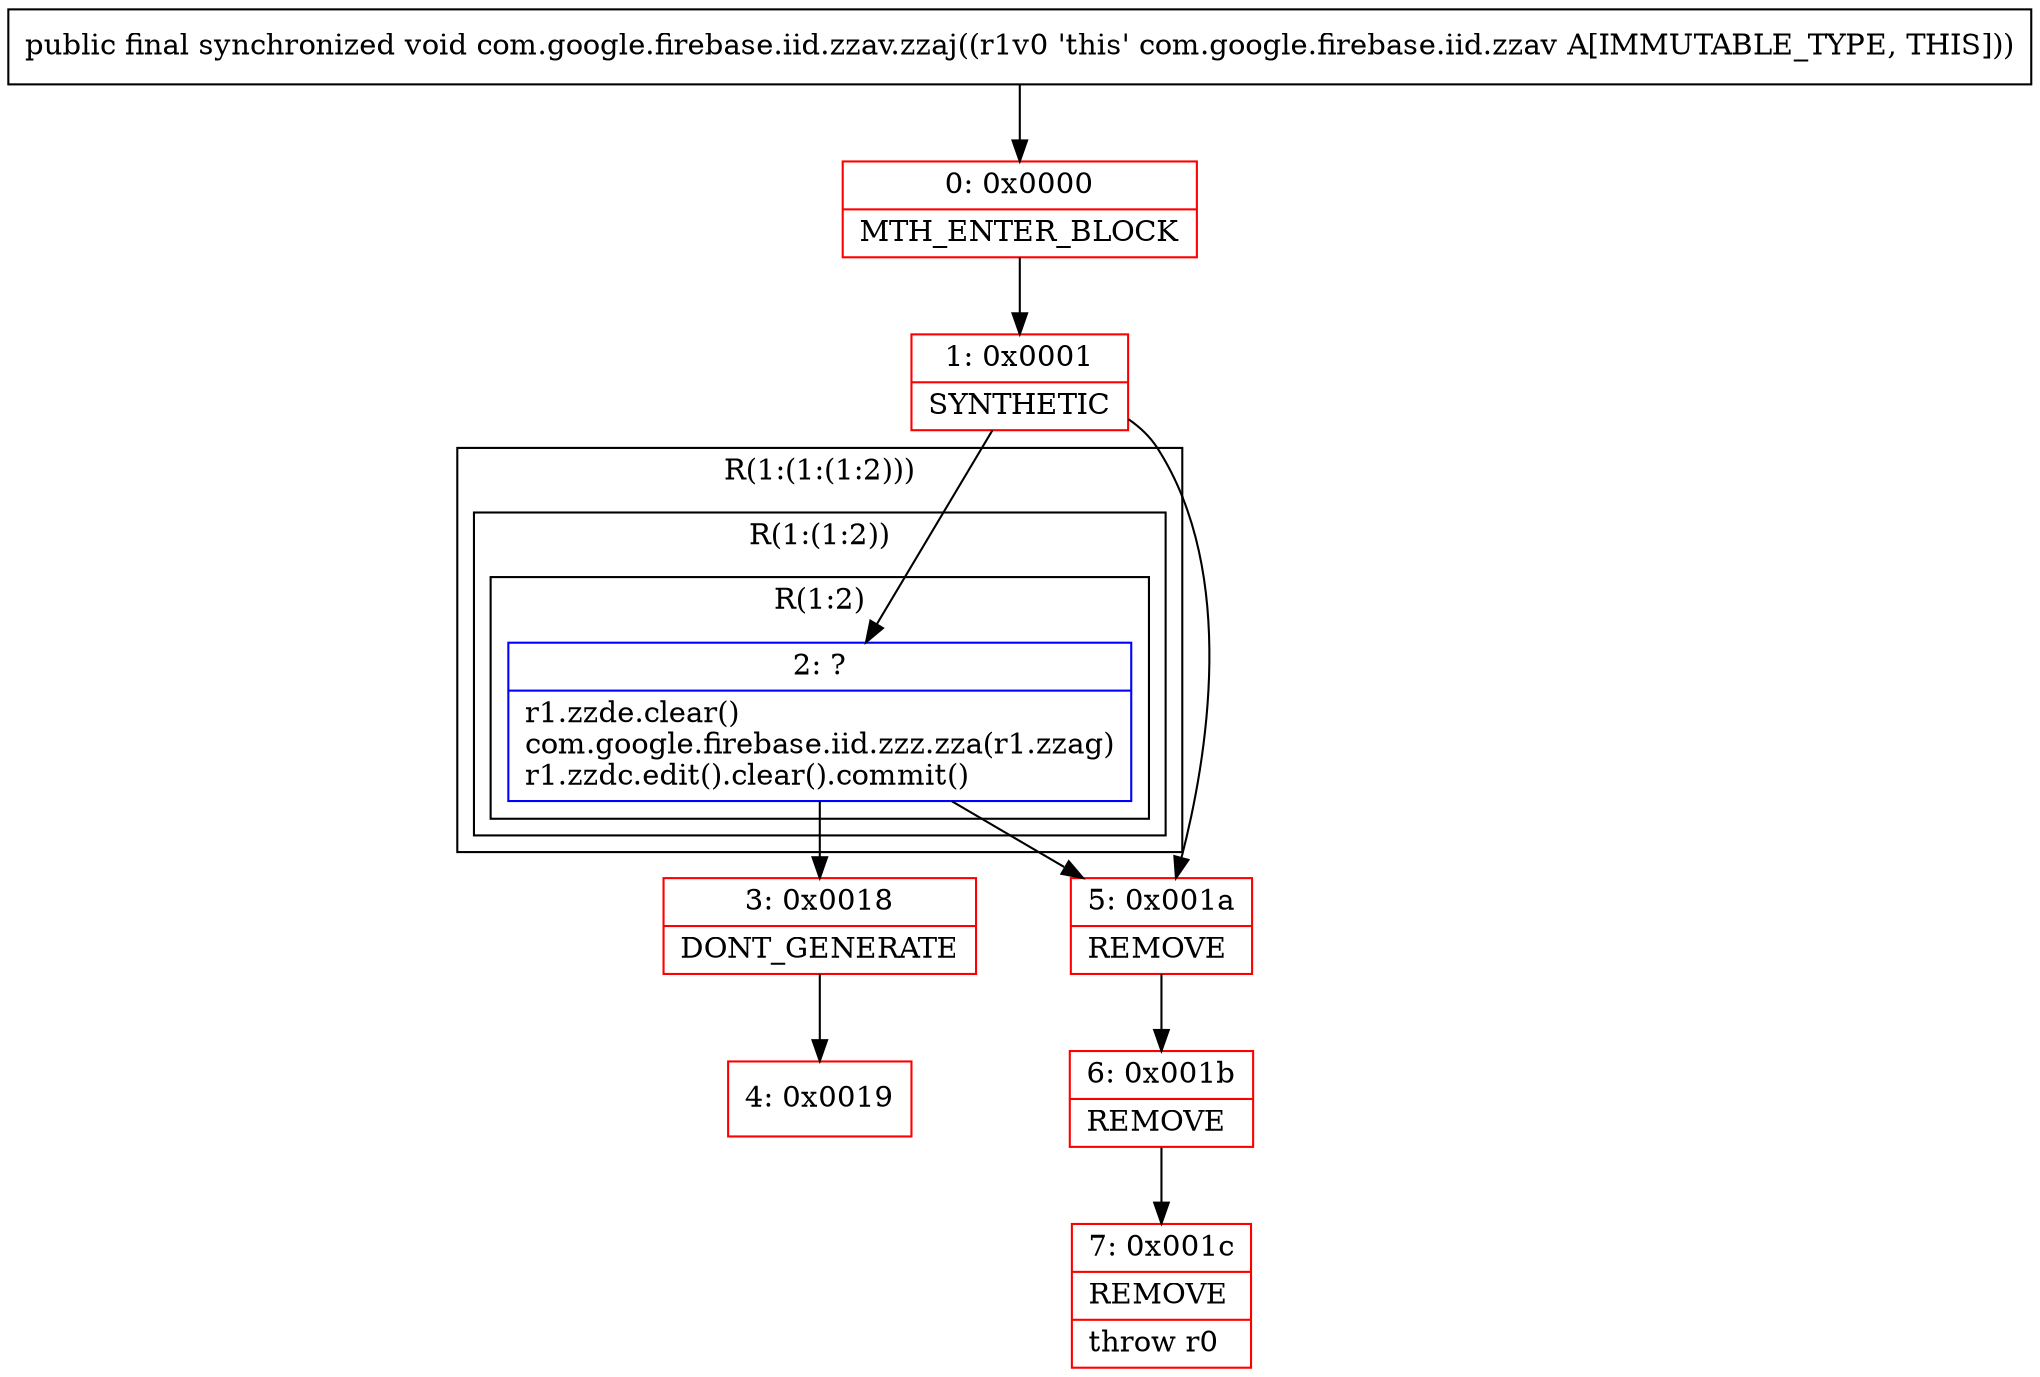 digraph "CFG forcom.google.firebase.iid.zzav.zzaj()V" {
subgraph cluster_Region_808029668 {
label = "R(1:(1:(1:2)))";
node [shape=record,color=blue];
subgraph cluster_Region_434929218 {
label = "R(1:(1:2))";
node [shape=record,color=blue];
subgraph cluster_Region_1627734931 {
label = "R(1:2)";
node [shape=record,color=blue];
Node_2 [shape=record,label="{2\:\ ?|r1.zzde.clear()\lcom.google.firebase.iid.zzz.zza(r1.zzag)\lr1.zzdc.edit().clear().commit()\l}"];
}
}
}
Node_0 [shape=record,color=red,label="{0\:\ 0x0000|MTH_ENTER_BLOCK\l}"];
Node_1 [shape=record,color=red,label="{1\:\ 0x0001|SYNTHETIC\l}"];
Node_3 [shape=record,color=red,label="{3\:\ 0x0018|DONT_GENERATE\l}"];
Node_4 [shape=record,color=red,label="{4\:\ 0x0019}"];
Node_5 [shape=record,color=red,label="{5\:\ 0x001a|REMOVE\l}"];
Node_6 [shape=record,color=red,label="{6\:\ 0x001b|REMOVE\l}"];
Node_7 [shape=record,color=red,label="{7\:\ 0x001c|REMOVE\l|throw r0\l}"];
MethodNode[shape=record,label="{public final synchronized void com.google.firebase.iid.zzav.zzaj((r1v0 'this' com.google.firebase.iid.zzav A[IMMUTABLE_TYPE, THIS])) }"];
MethodNode -> Node_0;
Node_2 -> Node_3;
Node_2 -> Node_5;
Node_0 -> Node_1;
Node_1 -> Node_2;
Node_1 -> Node_5;
Node_3 -> Node_4;
Node_5 -> Node_6;
Node_6 -> Node_7;
}

